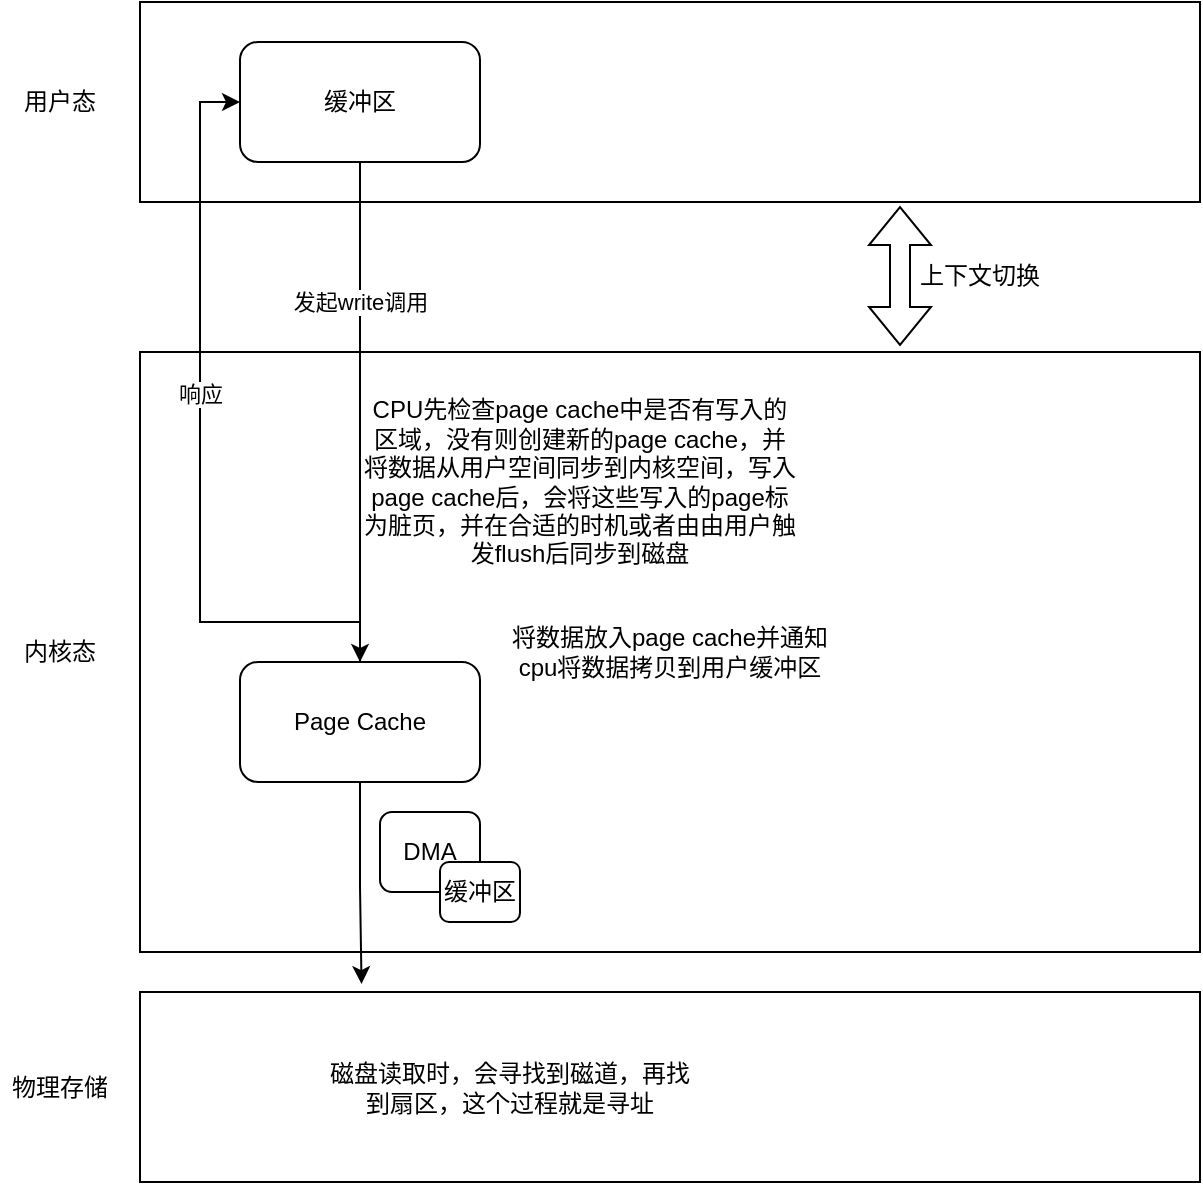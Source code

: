 <mxfile version="21.6.1" type="device">
  <diagram name="第 1 页" id="sUDU8AS5FHc4Iapskm9H">
    <mxGraphModel dx="1418" dy="828" grid="1" gridSize="10" guides="1" tooltips="1" connect="1" arrows="1" fold="1" page="1" pageScale="1" pageWidth="827" pageHeight="1169" math="0" shadow="0">
      <root>
        <mxCell id="0" />
        <mxCell id="1" parent="0" />
        <mxCell id="-NSOoKX4zEa8E_v9Xowl-1" value="" style="rounded=0;whiteSpace=wrap;html=1;" parent="1" vertex="1">
          <mxGeometry x="180" y="90" width="530" height="100" as="geometry" />
        </mxCell>
        <mxCell id="-NSOoKX4zEa8E_v9Xowl-2" value="用户态" style="text;html=1;strokeColor=none;fillColor=none;align=center;verticalAlign=middle;whiteSpace=wrap;rounded=0;" parent="1" vertex="1">
          <mxGeometry x="110" y="125" width="60" height="30" as="geometry" />
        </mxCell>
        <mxCell id="-NSOoKX4zEa8E_v9Xowl-3" value="将数据放入page cache并通知&lt;br&gt;cpu将数据拷贝到用户缓冲区" style="rounded=0;whiteSpace=wrap;html=1;" parent="1" vertex="1">
          <mxGeometry x="180" y="265" width="530" height="300" as="geometry" />
        </mxCell>
        <mxCell id="-NSOoKX4zEa8E_v9Xowl-4" value="内核态" style="text;html=1;strokeColor=none;fillColor=none;align=center;verticalAlign=middle;whiteSpace=wrap;rounded=0;" parent="1" vertex="1">
          <mxGeometry x="110" y="400" width="60" height="30" as="geometry" />
        </mxCell>
        <mxCell id="-NSOoKX4zEa8E_v9Xowl-5" value="" style="rounded=0;whiteSpace=wrap;html=1;" parent="1" vertex="1">
          <mxGeometry x="180" y="585" width="530" height="95" as="geometry" />
        </mxCell>
        <mxCell id="-NSOoKX4zEa8E_v9Xowl-6" value="物理存储" style="text;html=1;strokeColor=none;fillColor=none;align=center;verticalAlign=middle;whiteSpace=wrap;rounded=0;" parent="1" vertex="1">
          <mxGeometry x="110" y="617.5" width="60" height="30" as="geometry" />
        </mxCell>
        <mxCell id="-NSOoKX4zEa8E_v9Xowl-7" style="edgeStyle=orthogonalEdgeStyle;rounded=0;orthogonalLoop=1;jettySize=auto;html=1;entryX=0.5;entryY=0;entryDx=0;entryDy=0;" parent="1" source="-NSOoKX4zEa8E_v9Xowl-9" target="-NSOoKX4zEa8E_v9Xowl-12" edge="1">
          <mxGeometry relative="1" as="geometry">
            <mxPoint x="290" y="260" as="targetPoint" />
          </mxGeometry>
        </mxCell>
        <mxCell id="-NSOoKX4zEa8E_v9Xowl-8" value="发起write调用" style="edgeLabel;html=1;align=center;verticalAlign=middle;resizable=0;points=[];" parent="-NSOoKX4zEa8E_v9Xowl-7" vertex="1" connectable="0">
          <mxGeometry x="-0.227" y="1" relative="1" as="geometry">
            <mxPoint x="-1" y="-27" as="offset" />
          </mxGeometry>
        </mxCell>
        <mxCell id="-NSOoKX4zEa8E_v9Xowl-9" value="缓冲区" style="rounded=1;whiteSpace=wrap;html=1;" parent="1" vertex="1">
          <mxGeometry x="230" y="110" width="120" height="60" as="geometry" />
        </mxCell>
        <mxCell id="-NSOoKX4zEa8E_v9Xowl-10" style="edgeStyle=orthogonalEdgeStyle;rounded=0;orthogonalLoop=1;jettySize=auto;html=1;entryX=0;entryY=0.5;entryDx=0;entryDy=0;" parent="1" source="-NSOoKX4zEa8E_v9Xowl-12" target="-NSOoKX4zEa8E_v9Xowl-9" edge="1">
          <mxGeometry relative="1" as="geometry">
            <Array as="points">
              <mxPoint x="210" y="400" />
              <mxPoint x="210" y="140" />
            </Array>
          </mxGeometry>
        </mxCell>
        <mxCell id="-NSOoKX4zEa8E_v9Xowl-11" value="响应" style="edgeLabel;html=1;align=center;verticalAlign=middle;resizable=0;points=[];" parent="-NSOoKX4zEa8E_v9Xowl-10" vertex="1" connectable="0">
          <mxGeometry x="0.127" relative="1" as="geometry">
            <mxPoint as="offset" />
          </mxGeometry>
        </mxCell>
        <mxCell id="-NSOoKX4zEa8E_v9Xowl-23" style="edgeStyle=orthogonalEdgeStyle;rounded=0;orthogonalLoop=1;jettySize=auto;html=1;entryX=0.209;entryY=-0.042;entryDx=0;entryDy=0;entryPerimeter=0;" parent="1" source="-NSOoKX4zEa8E_v9Xowl-12" target="-NSOoKX4zEa8E_v9Xowl-5" edge="1">
          <mxGeometry relative="1" as="geometry" />
        </mxCell>
        <mxCell id="-NSOoKX4zEa8E_v9Xowl-12" value="Page Cache" style="rounded=1;whiteSpace=wrap;html=1;" parent="1" vertex="1">
          <mxGeometry x="230" y="420" width="120" height="60" as="geometry" />
        </mxCell>
        <mxCell id="-NSOoKX4zEa8E_v9Xowl-15" value="DMA" style="rounded=1;whiteSpace=wrap;html=1;" parent="1" vertex="1">
          <mxGeometry x="300" y="495" width="50" height="40" as="geometry" />
        </mxCell>
        <mxCell id="-NSOoKX4zEa8E_v9Xowl-16" value="CPU先检查page cache中是否有写入的区域，没有则创建新的page cache，并将数据从用户空间同步到内核空间，写入page cache后，会将这些写入的page标为脏页，并在合适的时机或者由由用户触发flush后同步到磁盘" style="text;html=1;strokeColor=none;fillColor=none;align=center;verticalAlign=middle;whiteSpace=wrap;rounded=0;" parent="1" vertex="1">
          <mxGeometry x="290" y="310" width="220" height="40" as="geometry" />
        </mxCell>
        <mxCell id="-NSOoKX4zEa8E_v9Xowl-17" value="磁盘读取时，会寻找到磁道，再找到扇区，这个过程就是寻址" style="text;html=1;strokeColor=none;fillColor=none;align=center;verticalAlign=middle;whiteSpace=wrap;rounded=0;" parent="1" vertex="1">
          <mxGeometry x="270" y="617.5" width="190" height="30" as="geometry" />
        </mxCell>
        <mxCell id="-NSOoKX4zEa8E_v9Xowl-19" value="缓冲区" style="rounded=1;whiteSpace=wrap;html=1;" parent="1" vertex="1">
          <mxGeometry x="330" y="520" width="40" height="30" as="geometry" />
        </mxCell>
        <mxCell id="-NSOoKX4zEa8E_v9Xowl-20" value="" style="shape=flexArrow;endArrow=classic;startArrow=classic;html=1;rounded=0;" parent="1" edge="1">
          <mxGeometry width="100" height="100" relative="1" as="geometry">
            <mxPoint x="560" y="262" as="sourcePoint" />
            <mxPoint x="560" y="192" as="targetPoint" />
          </mxGeometry>
        </mxCell>
        <mxCell id="-NSOoKX4zEa8E_v9Xowl-21" value="上下文切换" style="text;html=1;strokeColor=none;fillColor=none;align=center;verticalAlign=middle;whiteSpace=wrap;rounded=0;" parent="1" vertex="1">
          <mxGeometry x="550" y="212" width="100" height="30" as="geometry" />
        </mxCell>
      </root>
    </mxGraphModel>
  </diagram>
</mxfile>
